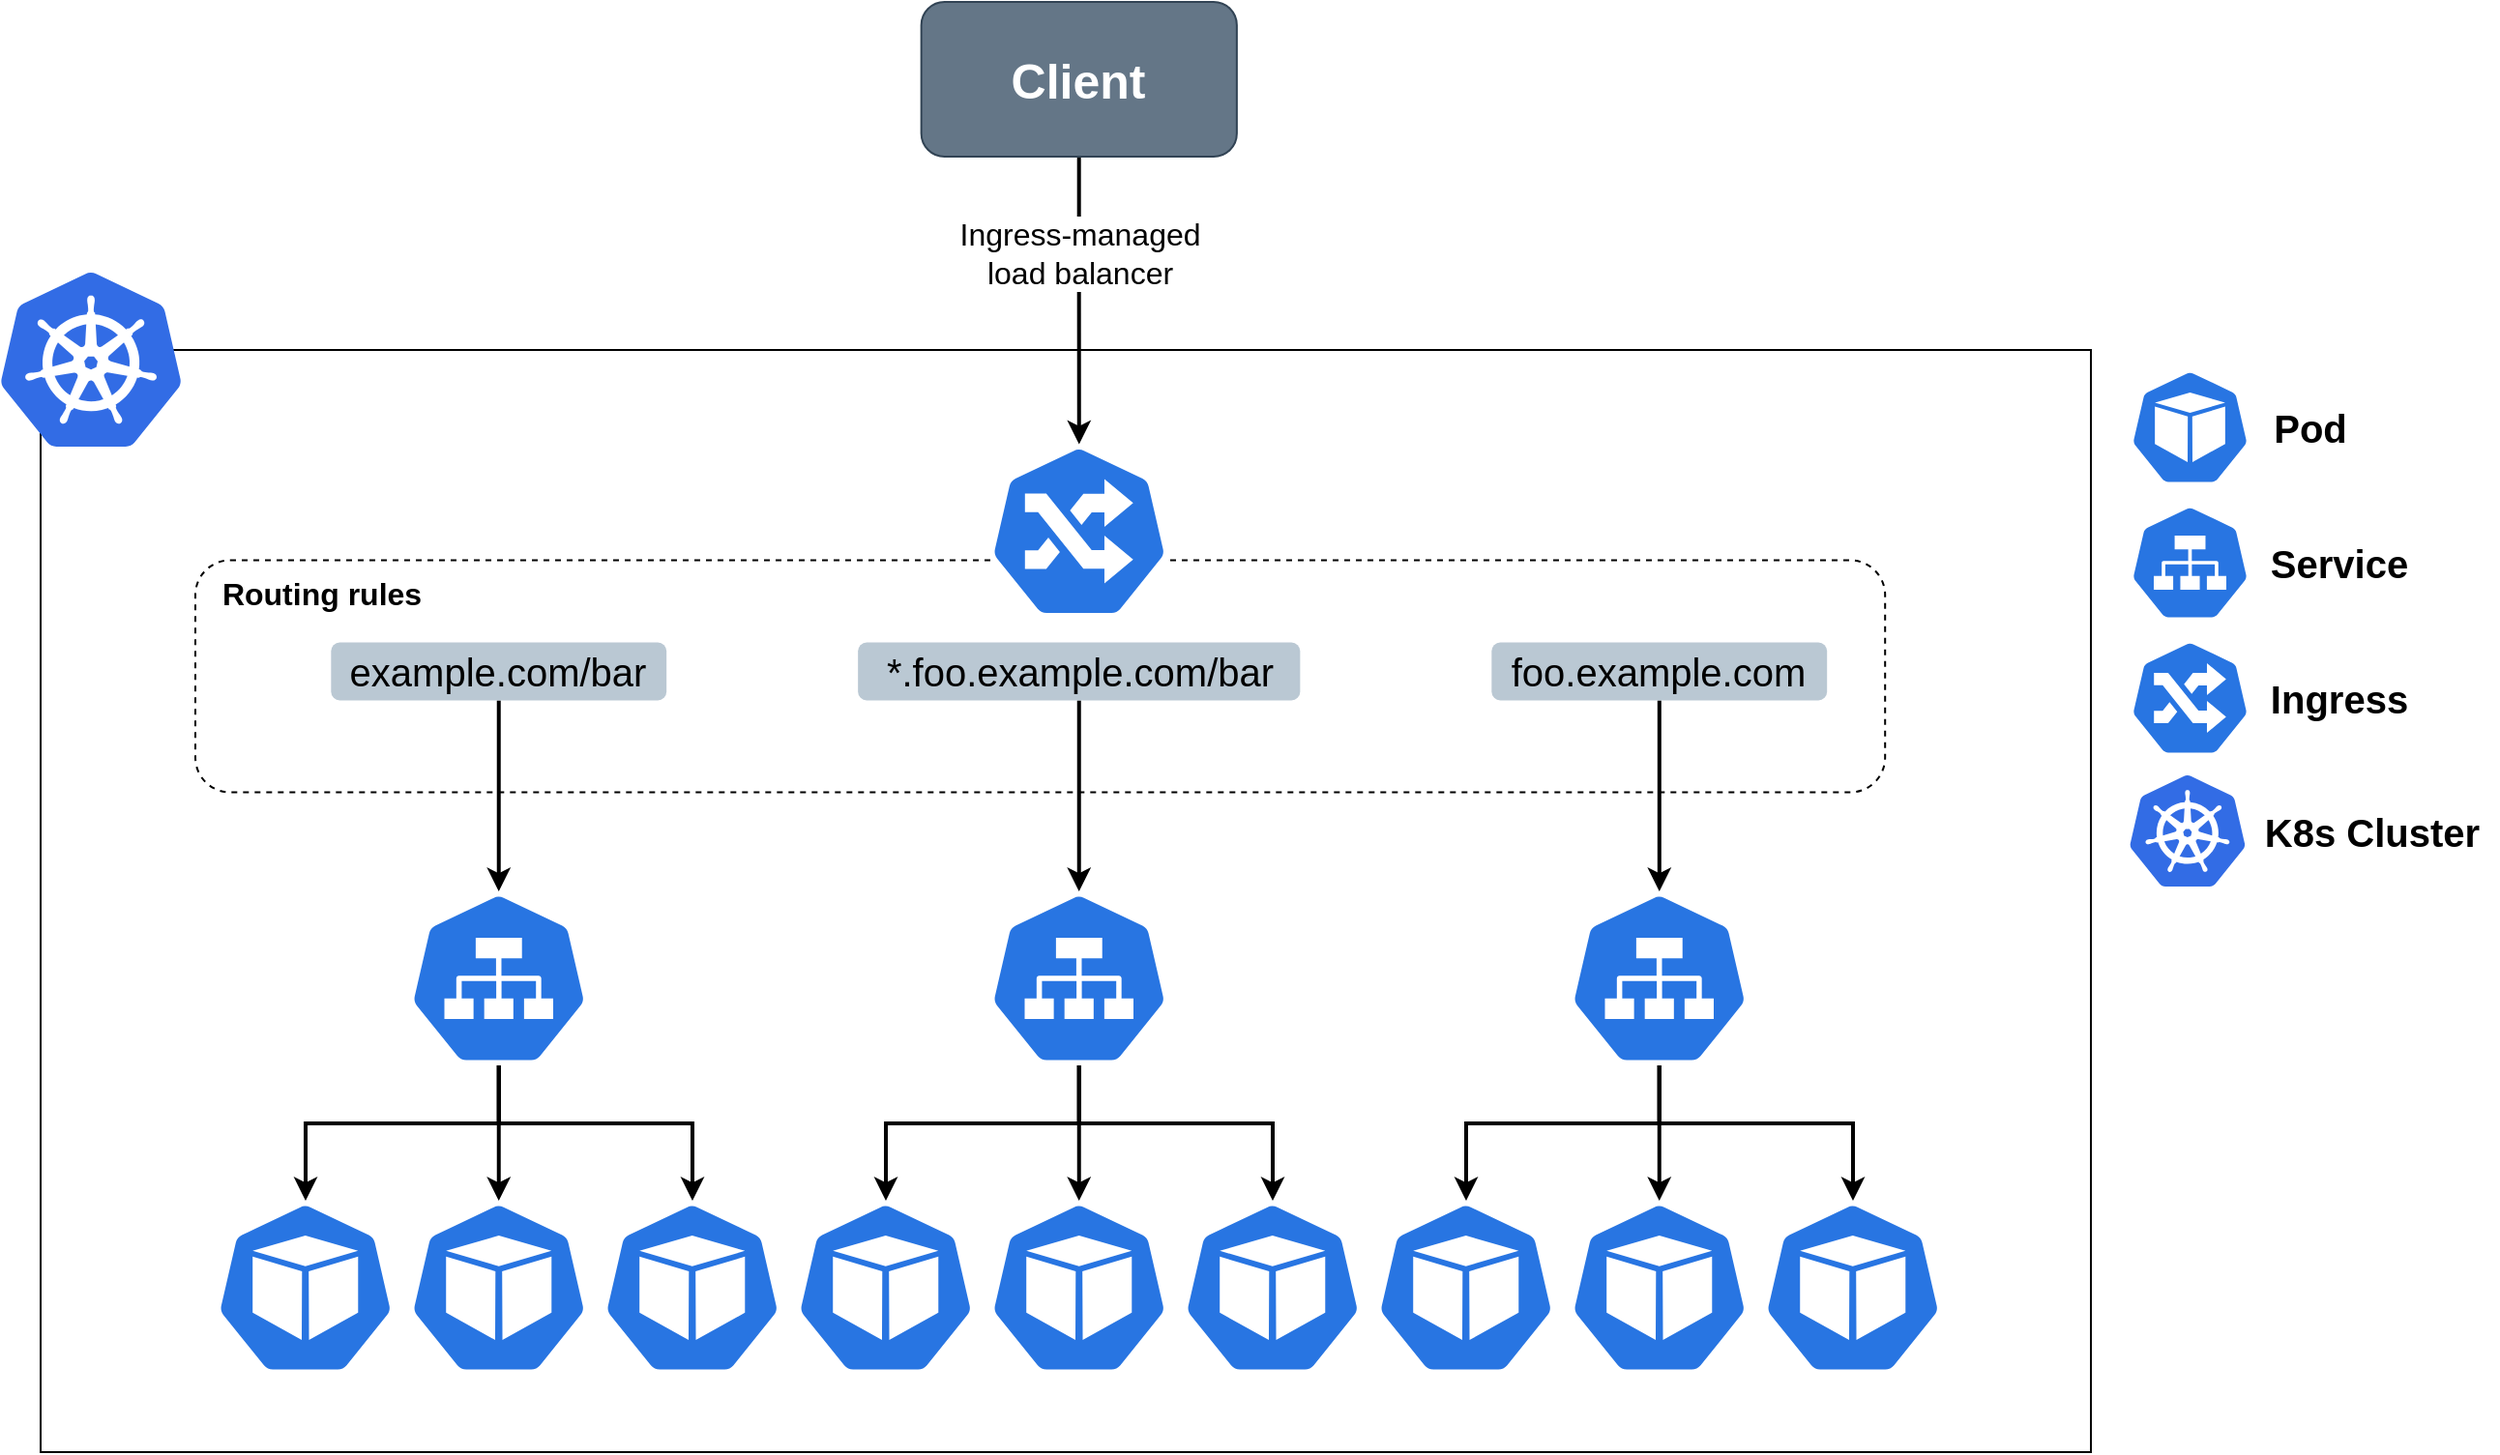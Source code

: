 <mxfile version="20.5.3" type="device"><diagram id="DngTB8y2KUkez2BNjwd_" name="Page-1"><mxGraphModel dx="1825" dy="1192" grid="1" gridSize="10" guides="1" tooltips="1" connect="1" arrows="1" fold="1" page="1" pageScale="1" pageWidth="827" pageHeight="1169" math="0" shadow="0"><root><mxCell id="0"/><mxCell id="1" parent="0"/><mxCell id="FHDB4BMuqWMzx0tzgkuq-1" value="" style="whiteSpace=wrap;html=1;rounded=0;" parent="1" vertex="1"><mxGeometry x="40" y="320" width="1060" height="570" as="geometry"/></mxCell><mxCell id="FHDB4BMuqWMzx0tzgkuq-30" value="" style="sketch=0;html=1;dashed=0;whitespace=wrap;fillColor=#2875E2;strokeColor=#ffffff;points=[[0.005,0.63,0],[0.1,0.2,0],[0.9,0.2,0],[0.5,0,0],[0.995,0.63,0],[0.72,0.99,0],[0.5,1,0],[0.28,0.99,0]];shape=mxgraph.kubernetes.icon;prIcon=pod" parent="1" vertex="1"><mxGeometry x="130" y="760" width="93.75" height="90" as="geometry"/></mxCell><mxCell id="FHDB4BMuqWMzx0tzgkuq-31" value="" style="sketch=0;html=1;dashed=0;whitespace=wrap;fillColor=#2875E2;strokeColor=#ffffff;points=[[0.005,0.63,0],[0.1,0.2,0],[0.9,0.2,0],[0.5,0,0],[0.995,0.63,0],[0.72,0.99,0],[0.5,1,0],[0.28,0.99,0]];shape=mxgraph.kubernetes.icon;prIcon=pod" parent="1" vertex="1"><mxGeometry x="230" y="760" width="93.75" height="90" as="geometry"/></mxCell><mxCell id="FHDB4BMuqWMzx0tzgkuq-32" value="" style="sketch=0;html=1;dashed=0;whitespace=wrap;fillColor=#2875E2;strokeColor=#ffffff;points=[[0.005,0.63,0],[0.1,0.2,0],[0.9,0.2,0],[0.5,0,0],[0.995,0.63,0],[0.72,0.99,0],[0.5,1,0],[0.28,0.99,0]];shape=mxgraph.kubernetes.icon;prIcon=pod" parent="1" vertex="1"><mxGeometry x="330" y="760" width="93.75" height="90" as="geometry"/></mxCell><mxCell id="FHDB4BMuqWMzx0tzgkuq-36" style="edgeStyle=orthogonalEdgeStyle;rounded=0;orthogonalLoop=1;jettySize=auto;html=1;strokeWidth=2;" parent="1" source="FHDB4BMuqWMzx0tzgkuq-35" target="FHDB4BMuqWMzx0tzgkuq-30" edge="1"><mxGeometry relative="1" as="geometry"><Array as="points"><mxPoint x="277" y="720"/><mxPoint x="177" y="720"/></Array></mxGeometry></mxCell><mxCell id="FHDB4BMuqWMzx0tzgkuq-37" style="edgeStyle=orthogonalEdgeStyle;rounded=0;orthogonalLoop=1;jettySize=auto;html=1;strokeWidth=2;" parent="1" source="FHDB4BMuqWMzx0tzgkuq-35" target="FHDB4BMuqWMzx0tzgkuq-31" edge="1"><mxGeometry relative="1" as="geometry"/></mxCell><mxCell id="FHDB4BMuqWMzx0tzgkuq-38" style="edgeStyle=orthogonalEdgeStyle;rounded=0;orthogonalLoop=1;jettySize=auto;html=1;strokeWidth=2;" parent="1" source="FHDB4BMuqWMzx0tzgkuq-35" target="FHDB4BMuqWMzx0tzgkuq-32" edge="1"><mxGeometry relative="1" as="geometry"><Array as="points"><mxPoint x="277" y="720"/><mxPoint x="377" y="720"/></Array></mxGeometry></mxCell><mxCell id="FHDB4BMuqWMzx0tzgkuq-35" value="" style="sketch=0;html=1;dashed=0;whitespace=wrap;fillColor=#2875E2;strokeColor=#ffffff;points=[[0.005,0.63,0],[0.1,0.2,0],[0.9,0.2,0],[0.5,0,0],[0.995,0.63,0],[0.72,0.99,0],[0.5,1,0],[0.28,0.99,0]];shape=mxgraph.kubernetes.icon;prIcon=svc" parent="1" vertex="1"><mxGeometry x="230" y="600" width="93.75" height="90" as="geometry"/></mxCell><mxCell id="FHDB4BMuqWMzx0tzgkuq-39" value="" style="sketch=0;html=1;dashed=0;whitespace=wrap;fillColor=#2875E2;strokeColor=#ffffff;points=[[0.005,0.63,0],[0.1,0.2,0],[0.9,0.2,0],[0.5,0,0],[0.995,0.63,0],[0.72,0.99,0],[0.5,1,0],[0.28,0.99,0]];shape=mxgraph.kubernetes.icon;prIcon=pod" parent="1" vertex="1"><mxGeometry x="430" y="760" width="93.75" height="90" as="geometry"/></mxCell><mxCell id="FHDB4BMuqWMzx0tzgkuq-40" value="" style="sketch=0;html=1;dashed=0;whitespace=wrap;fillColor=#2875E2;strokeColor=#ffffff;points=[[0.005,0.63,0],[0.1,0.2,0],[0.9,0.2,0],[0.5,0,0],[0.995,0.63,0],[0.72,0.99,0],[0.5,1,0],[0.28,0.99,0]];shape=mxgraph.kubernetes.icon;prIcon=pod" parent="1" vertex="1"><mxGeometry x="530" y="760" width="93.75" height="90" as="geometry"/></mxCell><mxCell id="FHDB4BMuqWMzx0tzgkuq-41" value="" style="sketch=0;html=1;dashed=0;whitespace=wrap;fillColor=#2875E2;strokeColor=#ffffff;points=[[0.005,0.63,0],[0.1,0.2,0],[0.9,0.2,0],[0.5,0,0],[0.995,0.63,0],[0.72,0.99,0],[0.5,1,0],[0.28,0.99,0]];shape=mxgraph.kubernetes.icon;prIcon=pod" parent="1" vertex="1"><mxGeometry x="630" y="760" width="93.75" height="90" as="geometry"/></mxCell><mxCell id="FHDB4BMuqWMzx0tzgkuq-42" style="edgeStyle=orthogonalEdgeStyle;rounded=0;orthogonalLoop=1;jettySize=auto;html=1;strokeWidth=2;" parent="1" source="FHDB4BMuqWMzx0tzgkuq-45" target="FHDB4BMuqWMzx0tzgkuq-39" edge="1"><mxGeometry relative="1" as="geometry"><Array as="points"><mxPoint x="577" y="720"/><mxPoint x="477" y="720"/></Array></mxGeometry></mxCell><mxCell id="FHDB4BMuqWMzx0tzgkuq-43" style="edgeStyle=orthogonalEdgeStyle;rounded=0;orthogonalLoop=1;jettySize=auto;html=1;strokeWidth=2;" parent="1" source="FHDB4BMuqWMzx0tzgkuq-45" target="FHDB4BMuqWMzx0tzgkuq-40" edge="1"><mxGeometry relative="1" as="geometry"/></mxCell><mxCell id="FHDB4BMuqWMzx0tzgkuq-44" style="edgeStyle=orthogonalEdgeStyle;rounded=0;orthogonalLoop=1;jettySize=auto;html=1;strokeWidth=2;" parent="1" source="FHDB4BMuqWMzx0tzgkuq-45" target="FHDB4BMuqWMzx0tzgkuq-41" edge="1"><mxGeometry relative="1" as="geometry"><Array as="points"><mxPoint x="577" y="720"/><mxPoint x="677" y="720"/></Array></mxGeometry></mxCell><mxCell id="FHDB4BMuqWMzx0tzgkuq-45" value="" style="sketch=0;html=1;dashed=0;whitespace=wrap;fillColor=#2875E2;strokeColor=#ffffff;points=[[0.005,0.63,0],[0.1,0.2,0],[0.9,0.2,0],[0.5,0,0],[0.995,0.63,0],[0.72,0.99,0],[0.5,1,0],[0.28,0.99,0]];shape=mxgraph.kubernetes.icon;prIcon=svc" parent="1" vertex="1"><mxGeometry x="530" y="600" width="93.75" height="90" as="geometry"/></mxCell><mxCell id="FHDB4BMuqWMzx0tzgkuq-46" value="" style="sketch=0;html=1;dashed=0;whitespace=wrap;fillColor=#2875E2;strokeColor=#ffffff;points=[[0.005,0.63,0],[0.1,0.2,0],[0.9,0.2,0],[0.5,0,0],[0.995,0.63,0],[0.72,0.99,0],[0.5,1,0],[0.28,0.99,0]];shape=mxgraph.kubernetes.icon;prIcon=pod" parent="1" vertex="1"><mxGeometry x="730" y="760" width="93.75" height="90" as="geometry"/></mxCell><mxCell id="FHDB4BMuqWMzx0tzgkuq-47" value="" style="sketch=0;html=1;dashed=0;whitespace=wrap;fillColor=#2875E2;strokeColor=#ffffff;points=[[0.005,0.63,0],[0.1,0.2,0],[0.9,0.2,0],[0.5,0,0],[0.995,0.63,0],[0.72,0.99,0],[0.5,1,0],[0.28,0.99,0]];shape=mxgraph.kubernetes.icon;prIcon=pod" parent="1" vertex="1"><mxGeometry x="830" y="760" width="93.75" height="90" as="geometry"/></mxCell><mxCell id="FHDB4BMuqWMzx0tzgkuq-48" value="" style="sketch=0;html=1;dashed=0;whitespace=wrap;fillColor=#2875E2;strokeColor=#ffffff;points=[[0.005,0.63,0],[0.1,0.2,0],[0.9,0.2,0],[0.5,0,0],[0.995,0.63,0],[0.72,0.99,0],[0.5,1,0],[0.28,0.99,0]];shape=mxgraph.kubernetes.icon;prIcon=pod" parent="1" vertex="1"><mxGeometry x="930" y="760" width="93.75" height="90" as="geometry"/></mxCell><mxCell id="FHDB4BMuqWMzx0tzgkuq-49" style="edgeStyle=orthogonalEdgeStyle;rounded=0;orthogonalLoop=1;jettySize=auto;html=1;strokeWidth=2;" parent="1" source="FHDB4BMuqWMzx0tzgkuq-52" target="FHDB4BMuqWMzx0tzgkuq-46" edge="1"><mxGeometry relative="1" as="geometry"><Array as="points"><mxPoint x="877" y="720"/><mxPoint x="777" y="720"/></Array></mxGeometry></mxCell><mxCell id="FHDB4BMuqWMzx0tzgkuq-50" style="edgeStyle=orthogonalEdgeStyle;rounded=0;orthogonalLoop=1;jettySize=auto;html=1;strokeWidth=2;" parent="1" source="FHDB4BMuqWMzx0tzgkuq-52" target="FHDB4BMuqWMzx0tzgkuq-47" edge="1"><mxGeometry relative="1" as="geometry"/></mxCell><mxCell id="FHDB4BMuqWMzx0tzgkuq-51" style="edgeStyle=orthogonalEdgeStyle;rounded=0;orthogonalLoop=1;jettySize=auto;html=1;strokeWidth=2;" parent="1" source="FHDB4BMuqWMzx0tzgkuq-52" target="FHDB4BMuqWMzx0tzgkuq-48" edge="1"><mxGeometry relative="1" as="geometry"><Array as="points"><mxPoint x="877" y="720"/><mxPoint x="977" y="720"/></Array></mxGeometry></mxCell><mxCell id="FHDB4BMuqWMzx0tzgkuq-52" value="" style="sketch=0;html=1;dashed=0;whitespace=wrap;fillColor=#2875E2;strokeColor=#ffffff;points=[[0.005,0.63,0],[0.1,0.2,0],[0.9,0.2,0],[0.5,0,0],[0.995,0.63,0],[0.72,0.99,0],[0.5,1,0],[0.28,0.99,0]];shape=mxgraph.kubernetes.icon;prIcon=svc" parent="1" vertex="1"><mxGeometry x="830" y="600" width="93.75" height="90" as="geometry"/></mxCell><mxCell id="FHDB4BMuqWMzx0tzgkuq-53" value="" style="sketch=0;aspect=fixed;html=1;points=[];align=center;image;fontSize=12;image=img/lib/mscae/Kubernetes.svg;" parent="1" vertex="1"><mxGeometry x="19.17" y="280" width="93.75" height="90" as="geometry"/></mxCell><mxCell id="FHDB4BMuqWMzx0tzgkuq-55" value="" style="rounded=1;whiteSpace=wrap;html=1;dashed=1;" parent="1" vertex="1"><mxGeometry x="120" y="428.75" width="873.6" height="120" as="geometry"/></mxCell><mxCell id="FHDB4BMuqWMzx0tzgkuq-56" value="" style="sketch=0;html=1;dashed=0;whitespace=wrap;fillColor=#2875E2;strokeColor=#ffffff;points=[[0.005,0.63,0],[0.1,0.2,0],[0.9,0.2,0],[0.5,0,0],[0.995,0.63,0],[0.72,0.99,0],[0.5,1,0],[0.28,0.99,0]];shape=mxgraph.kubernetes.icon;prIcon=ing" parent="1" vertex="1"><mxGeometry x="530" y="368.75" width="93.75" height="90" as="geometry"/></mxCell><mxCell id="FHDB4BMuqWMzx0tzgkuq-58" value="" style="sketch=0;html=1;dashed=0;whitespace=wrap;fillColor=#2875E2;strokeColor=#ffffff;points=[[0.005,0.63,0],[0.1,0.2,0],[0.9,0.2,0],[0.5,0,0],[0.995,0.63,0],[0.72,0.99,0],[0.5,1,0],[0.28,0.99,0]];shape=mxgraph.kubernetes.icon;prIcon=pod" parent="1" vertex="1"><mxGeometry x="1120" y="330" width="62.5" height="60" as="geometry"/></mxCell><mxCell id="FHDB4BMuqWMzx0tzgkuq-59" value="Pod" style="text;html=1;align=center;verticalAlign=middle;resizable=0;points=[];autosize=1;strokeColor=none;fillColor=none;fontSize=20;fontStyle=1" parent="1" vertex="1"><mxGeometry x="1182.5" y="340" width="60" height="40" as="geometry"/></mxCell><mxCell id="FHDB4BMuqWMzx0tzgkuq-60" value="" style="sketch=0;html=1;dashed=0;whitespace=wrap;fillColor=#2875E2;strokeColor=#ffffff;points=[[0.005,0.63,0],[0.1,0.2,0],[0.9,0.2,0],[0.5,0,0],[0.995,0.63,0],[0.72,0.99,0],[0.5,1,0],[0.28,0.99,0]];shape=mxgraph.kubernetes.icon;prIcon=svc" parent="1" vertex="1"><mxGeometry x="1120" y="400" width="62.5" height="60" as="geometry"/></mxCell><mxCell id="FHDB4BMuqWMzx0tzgkuq-61" value="Service" style="text;html=1;align=center;verticalAlign=middle;resizable=0;points=[];autosize=1;strokeColor=none;fillColor=none;fontSize=20;fontStyle=1" parent="1" vertex="1"><mxGeometry x="1182.5" y="410" width="90" height="40" as="geometry"/></mxCell><mxCell id="FHDB4BMuqWMzx0tzgkuq-62" value="" style="sketch=0;html=1;dashed=0;whitespace=wrap;fillColor=#2875E2;strokeColor=#ffffff;points=[[0.005,0.63,0],[0.1,0.2,0],[0.9,0.2,0],[0.5,0,0],[0.995,0.63,0],[0.72,0.99,0],[0.5,1,0],[0.28,0.99,0]];shape=mxgraph.kubernetes.icon;prIcon=ing" parent="1" vertex="1"><mxGeometry x="1120" y="470" width="62.5" height="60" as="geometry"/></mxCell><mxCell id="FHDB4BMuqWMzx0tzgkuq-63" value="Ingress" style="text;html=1;align=center;verticalAlign=middle;resizable=0;points=[];autosize=1;strokeColor=none;fillColor=none;fontSize=20;fontStyle=1" parent="1" vertex="1"><mxGeometry x="1182.5" y="480" width="90" height="40" as="geometry"/></mxCell><mxCell id="FHDB4BMuqWMzx0tzgkuq-66" value="" style="sketch=0;aspect=fixed;html=1;points=[];align=center;image;fontSize=12;image=img/lib/mscae/Kubernetes.svg;" parent="1" vertex="1"><mxGeometry x="1120" y="540" width="59.9" height="57.5" as="geometry"/></mxCell><mxCell id="FHDB4BMuqWMzx0tzgkuq-67" value="K8s Cluster" style="text;html=1;align=center;verticalAlign=middle;resizable=0;points=[];autosize=1;strokeColor=none;fillColor=none;fontSize=20;fontStyle=1" parent="1" vertex="1"><mxGeometry x="1179.9" y="548.75" width="130" height="40" as="geometry"/></mxCell><mxCell id="FHDB4BMuqWMzx0tzgkuq-71" style="edgeStyle=orthogonalEdgeStyle;rounded=0;orthogonalLoop=1;jettySize=auto;html=1;fontSize=20;strokeWidth=2;" parent="1" source="FHDB4BMuqWMzx0tzgkuq-68" target="FHDB4BMuqWMzx0tzgkuq-35" edge="1"><mxGeometry relative="1" as="geometry"/></mxCell><mxCell id="FHDB4BMuqWMzx0tzgkuq-68" value="example.com/bar" style="text;html=1;strokeColor=none;fillColor=#bac8d3;align=center;verticalAlign=middle;whiteSpace=wrap;rounded=1;dashed=1;fontSize=20;" parent="1" vertex="1"><mxGeometry x="190.16" y="471.25" width="173.43" height="30" as="geometry"/></mxCell><mxCell id="FHDB4BMuqWMzx0tzgkuq-73" style="edgeStyle=orthogonalEdgeStyle;rounded=0;orthogonalLoop=1;jettySize=auto;html=1;fontSize=20;strokeWidth=2;" parent="1" source="FHDB4BMuqWMzx0tzgkuq-69" target="FHDB4BMuqWMzx0tzgkuq-52" edge="1"><mxGeometry relative="1" as="geometry"/></mxCell><mxCell id="FHDB4BMuqWMzx0tzgkuq-69" value="foo.example.com" style="text;html=1;align=center;verticalAlign=middle;whiteSpace=wrap;rounded=1;fontSize=20;labelBackgroundColor=none;labelBorderColor=none;spacingLeft=0;fillColor=#bac8d3;strokeColor=none;" parent="1" vertex="1"><mxGeometry x="790.16" y="471.25" width="173.43" height="30" as="geometry"/></mxCell><mxCell id="FHDB4BMuqWMzx0tzgkuq-72" style="edgeStyle=orthogonalEdgeStyle;rounded=0;orthogonalLoop=1;jettySize=auto;html=1;entryX=0.5;entryY=0;entryDx=0;entryDy=0;entryPerimeter=0;fontSize=20;strokeWidth=2;" parent="1" source="FHDB4BMuqWMzx0tzgkuq-70" target="FHDB4BMuqWMzx0tzgkuq-45" edge="1"><mxGeometry relative="1" as="geometry"/></mxCell><mxCell id="FHDB4BMuqWMzx0tzgkuq-70" value="*.foo.example.com/bar" style="text;html=1;strokeColor=none;fillColor=#bac8d3;align=center;verticalAlign=middle;whiteSpace=wrap;rounded=1;dashed=1;fontSize=20;" parent="1" vertex="1"><mxGeometry x="462.58" y="471.25" width="228.59" height="30" as="geometry"/></mxCell><mxCell id="FHDB4BMuqWMzx0tzgkuq-74" value="&lt;font style=&quot;font-size: 16px;&quot;&gt;Routing rules&lt;/font&gt;" style="text;html=1;align=center;verticalAlign=middle;resizable=0;points=[];autosize=1;strokeColor=none;fillColor=none;fontSize=20;fontStyle=1" parent="1" vertex="1"><mxGeometry x="120" y="423.75" width="130" height="40" as="geometry"/></mxCell><mxCell id="FHDB4BMuqWMzx0tzgkuq-77" style="edgeStyle=orthogonalEdgeStyle;rounded=0;orthogonalLoop=1;jettySize=auto;html=1;fontSize=16;strokeWidth=2;" parent="1" source="FHDB4BMuqWMzx0tzgkuq-79" target="FHDB4BMuqWMzx0tzgkuq-56" edge="1"><mxGeometry relative="1" as="geometry"><mxPoint x="576.88" y="20" as="sourcePoint"/><mxPoint x="577" y="340" as="targetPoint"/></mxGeometry></mxCell><mxCell id="FHDB4BMuqWMzx0tzgkuq-78" value="Ingress-managed&lt;br&gt;load balancer" style="edgeLabel;html=1;align=center;verticalAlign=middle;resizable=0;points=[];fontSize=16;" parent="FHDB4BMuqWMzx0tzgkuq-77" vertex="1" connectable="0"><mxGeometry x="-0.38" relative="1" as="geometry"><mxPoint y="4" as="offset"/></mxGeometry></mxCell><mxCell id="FHDB4BMuqWMzx0tzgkuq-79" value="&lt;b&gt;&lt;font style=&quot;font-size: 25px;&quot;&gt;Client&lt;/font&gt;&lt;/b&gt;" style="rounded=1;whiteSpace=wrap;html=1;labelBackgroundColor=none;labelBorderColor=none;fontSize=16;fillColor=#647687;strokeColor=#314354;fontColor=#ffffff;" parent="1" vertex="1"><mxGeometry x="495.32" y="140" width="163.12" height="80" as="geometry"/></mxCell></root></mxGraphModel></diagram></mxfile>